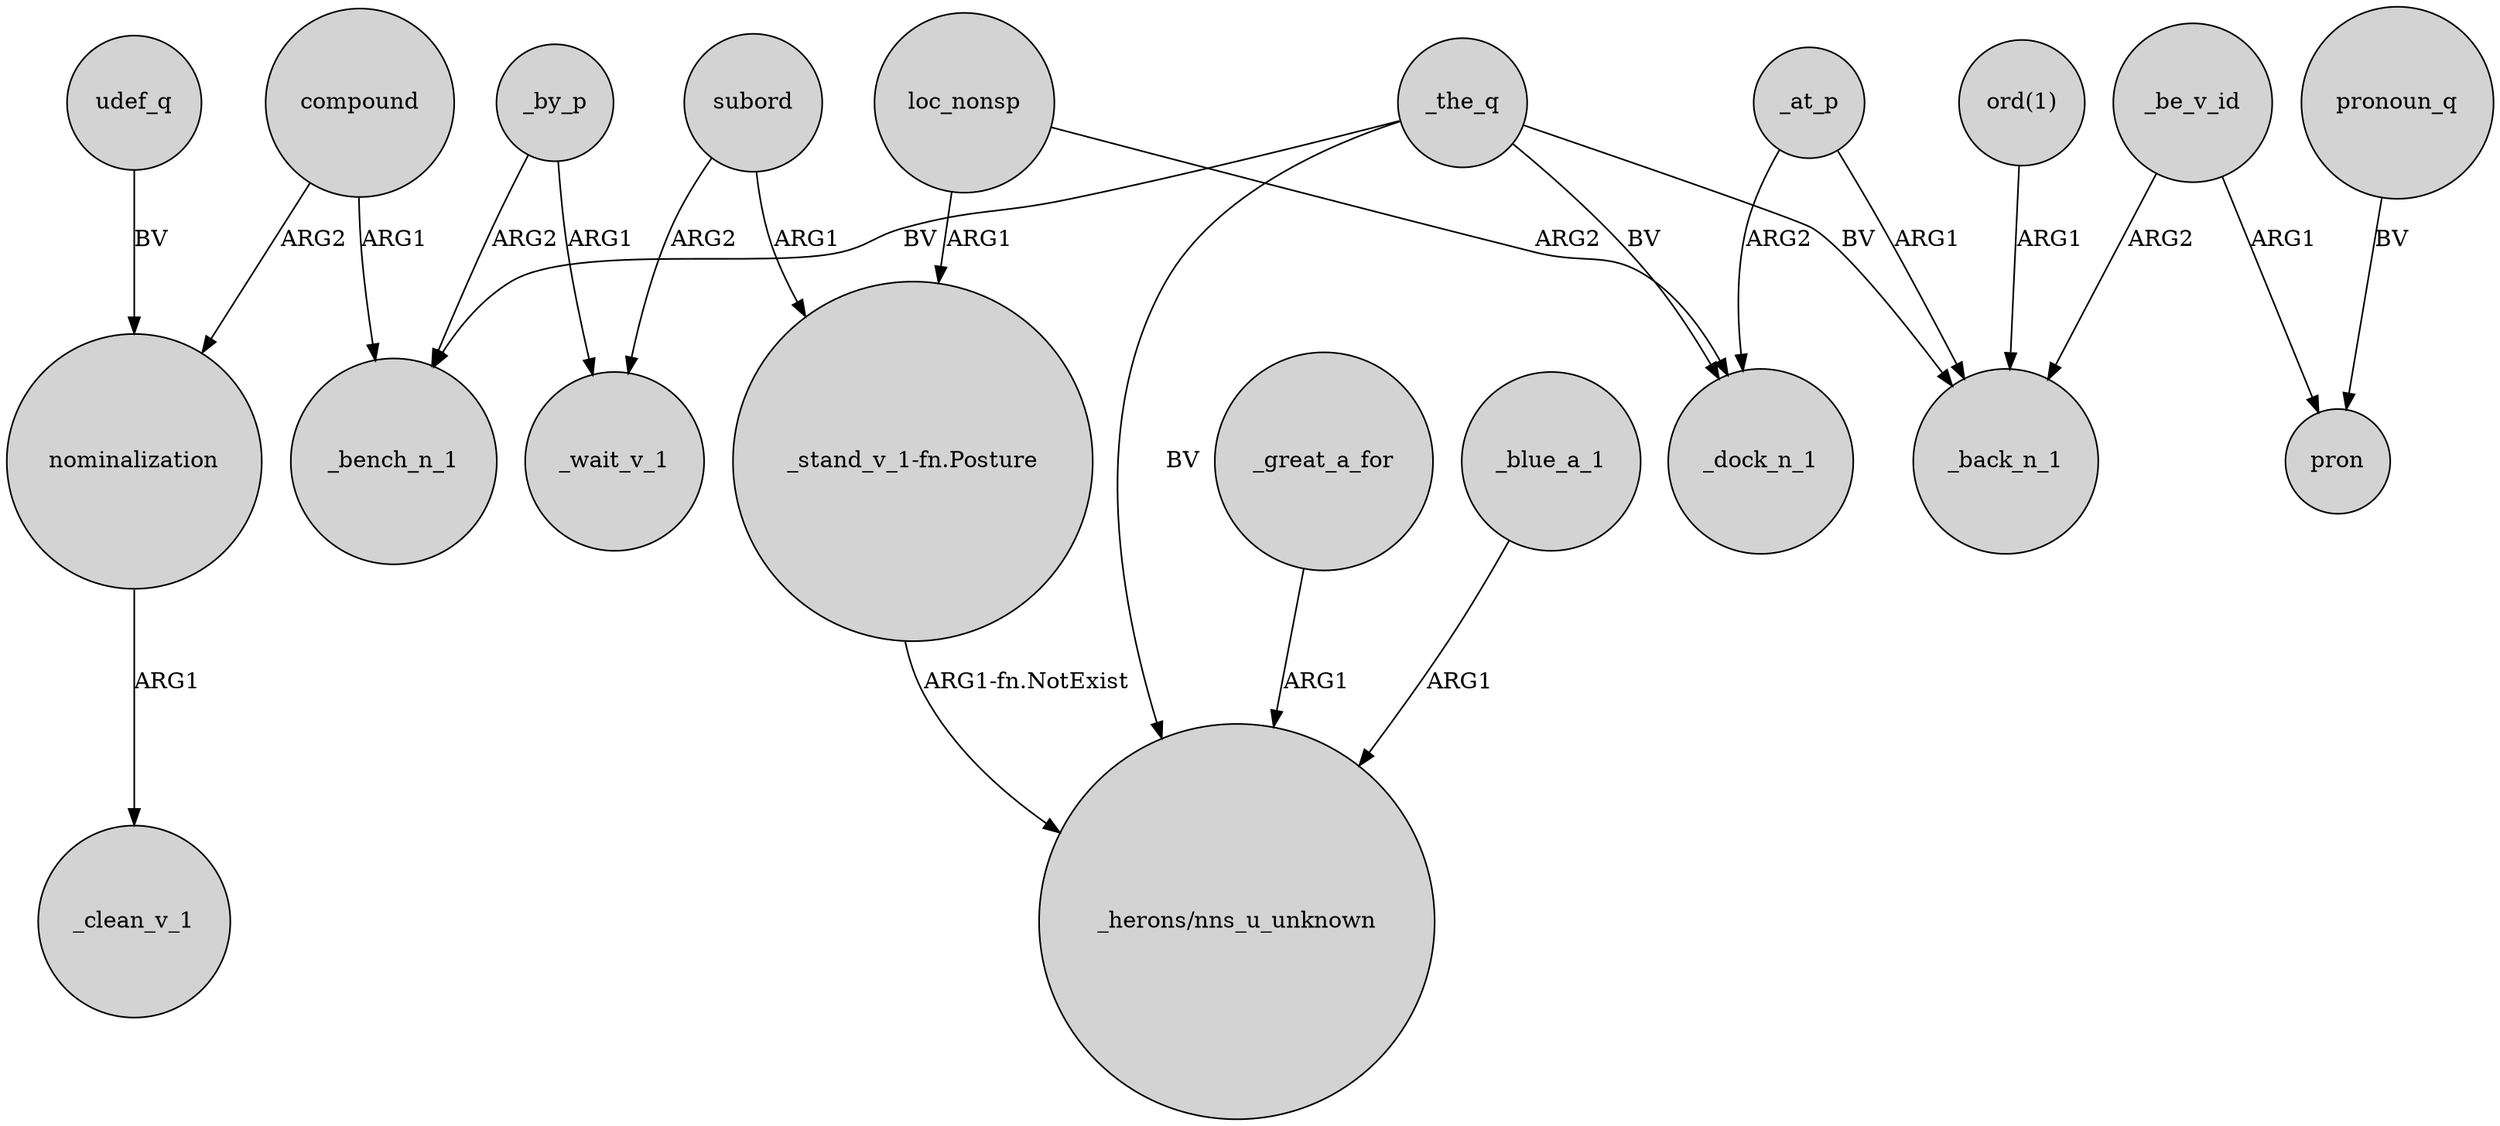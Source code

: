 digraph {
	node [shape=circle style=filled]
	_the_q -> _bench_n_1 [label=BV]
	subord -> _wait_v_1 [label=ARG2]
	_great_a_for -> "_herons/nns_u_unknown" [label=ARG1]
	_the_q -> _back_n_1 [label=BV]
	_blue_a_1 -> "_herons/nns_u_unknown" [label=ARG1]
	nominalization -> _clean_v_1 [label=ARG1]
	_be_v_id -> _back_n_1 [label=ARG2]
	"_stand_v_1-fn.Posture" -> "_herons/nns_u_unknown" [label="ARG1-fn.NotExist"]
	compound -> nominalization [label=ARG2]
	_be_v_id -> pron [label=ARG1]
	pronoun_q -> pron [label=BV]
	loc_nonsp -> _dock_n_1 [label=ARG2]
	_at_p -> _back_n_1 [label=ARG1]
	_by_p -> _wait_v_1 [label=ARG1]
	"ord(1)" -> _back_n_1 [label=ARG1]
	udef_q -> nominalization [label=BV]
	loc_nonsp -> "_stand_v_1-fn.Posture" [label=ARG1]
	_at_p -> _dock_n_1 [label=ARG2]
	_the_q -> "_herons/nns_u_unknown" [label=BV]
	_the_q -> _dock_n_1 [label=BV]
	_by_p -> _bench_n_1 [label=ARG2]
	compound -> _bench_n_1 [label=ARG1]
	subord -> "_stand_v_1-fn.Posture" [label=ARG1]
}
